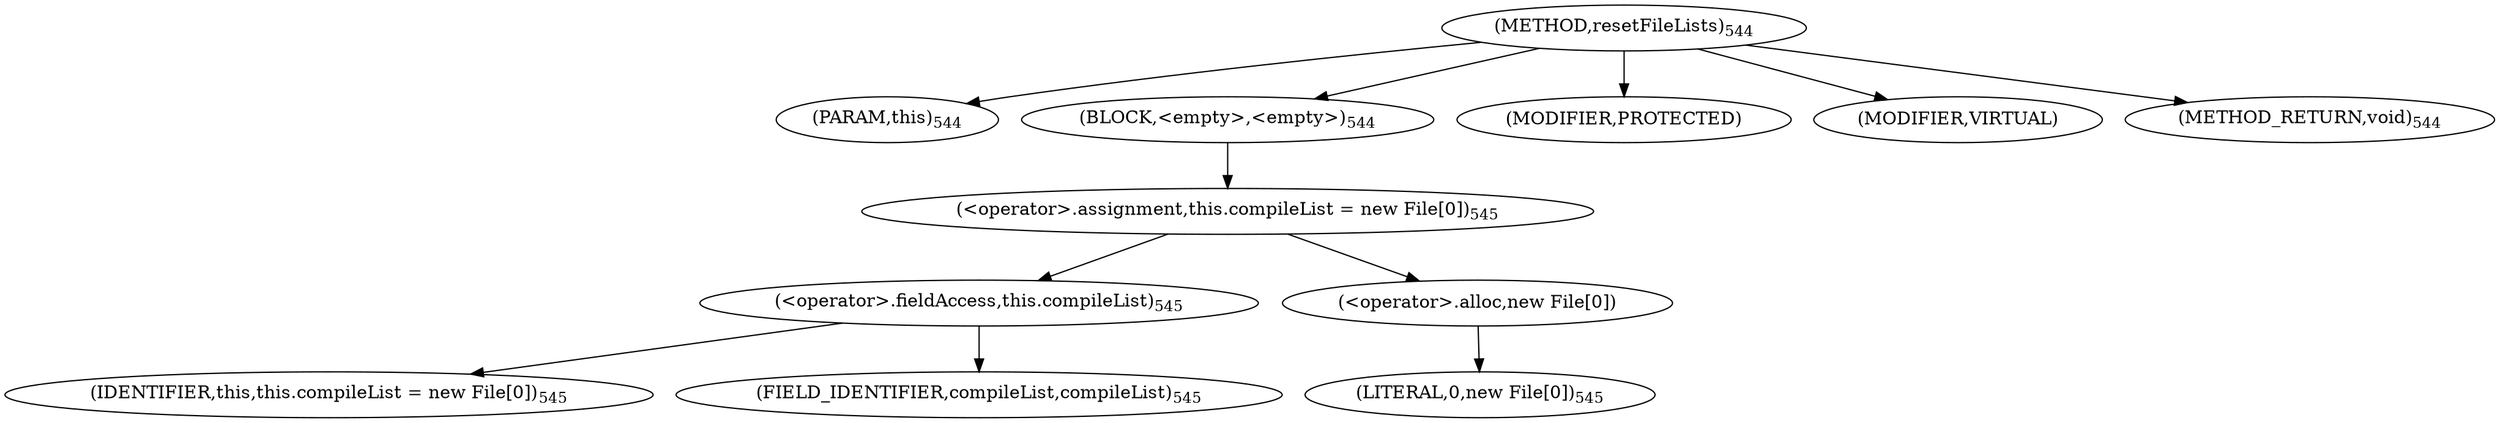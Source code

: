 digraph "resetFileLists" {  
"1026" [label = <(METHOD,resetFileLists)<SUB>544</SUB>> ]
"1027" [label = <(PARAM,this)<SUB>544</SUB>> ]
"1028" [label = <(BLOCK,&lt;empty&gt;,&lt;empty&gt;)<SUB>544</SUB>> ]
"1029" [label = <(&lt;operator&gt;.assignment,this.compileList = new File[0])<SUB>545</SUB>> ]
"1030" [label = <(&lt;operator&gt;.fieldAccess,this.compileList)<SUB>545</SUB>> ]
"1031" [label = <(IDENTIFIER,this,this.compileList = new File[0])<SUB>545</SUB>> ]
"1032" [label = <(FIELD_IDENTIFIER,compileList,compileList)<SUB>545</SUB>> ]
"1033" [label = <(&lt;operator&gt;.alloc,new File[0])> ]
"1034" [label = <(LITERAL,0,new File[0])<SUB>545</SUB>> ]
"1035" [label = <(MODIFIER,PROTECTED)> ]
"1036" [label = <(MODIFIER,VIRTUAL)> ]
"1037" [label = <(METHOD_RETURN,void)<SUB>544</SUB>> ]
  "1026" -> "1027" 
  "1026" -> "1028" 
  "1026" -> "1035" 
  "1026" -> "1036" 
  "1026" -> "1037" 
  "1028" -> "1029" 
  "1029" -> "1030" 
  "1029" -> "1033" 
  "1030" -> "1031" 
  "1030" -> "1032" 
  "1033" -> "1034" 
}
